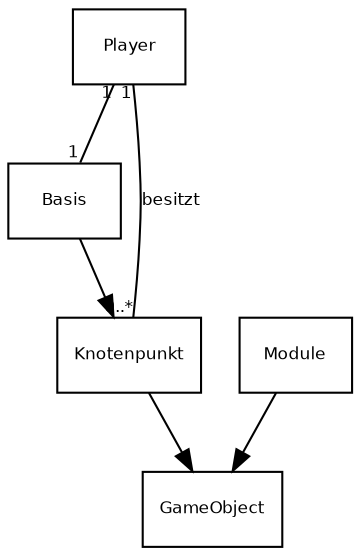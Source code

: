 digraph G {
	fontname = "Bitstream Vera Sans"
	fontsize = 8

	node [
		fontname = "Bitstream Vera Sans"
		fontsize = 8
		shape = "record"
	]

	edge [
		fontname = "Bitstream Vera Sans"
		fontsize = 8
	]

	Player
	Basis
	GameObject
	Knotenpunkt
	Module

	Player -> Basis [arrowhead = "none", headlabel = "1", taillabel = "1"]
	Player -> Knotenpunkt [label = "besitzt", arrowhead = "none", headlabel = "0..*", taillabel = "1"]
	Basis -> Knotenpunkt
	Knotenpunkt -> GameObject
	Module -> GameObject
}